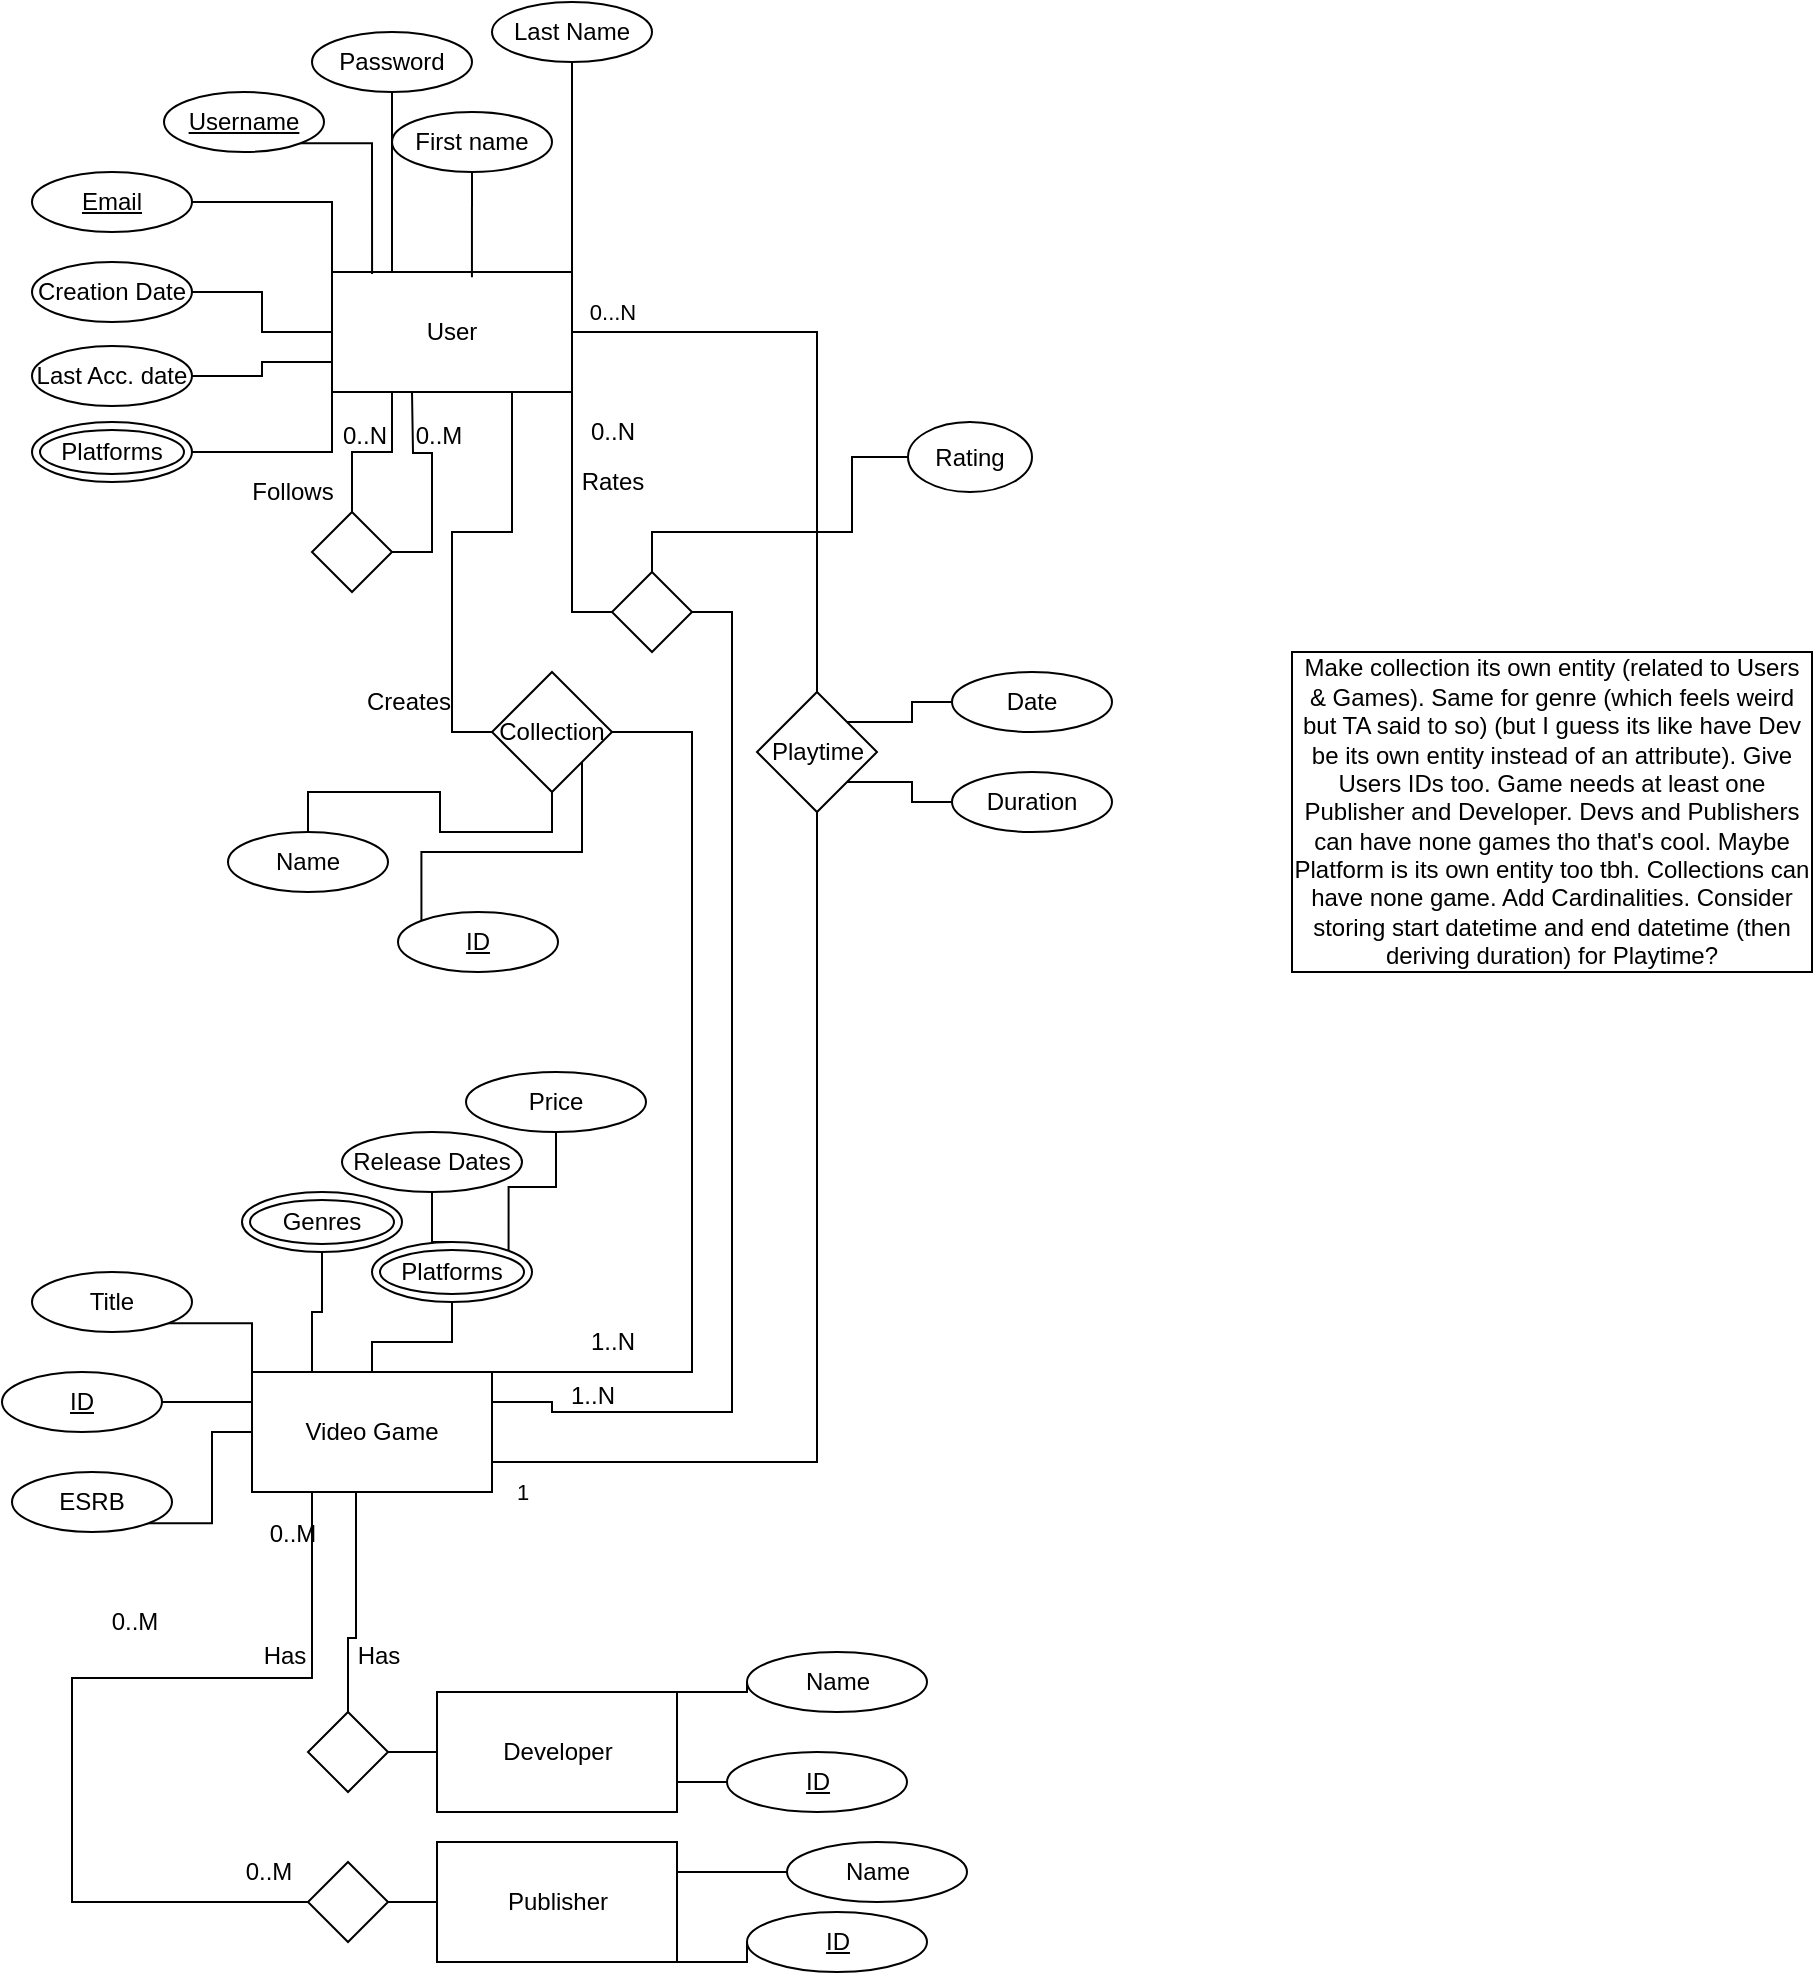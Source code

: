 <mxfile version="24.7.13">
  <diagram name="Page-1" id="Kcub2-hbG7lm7rp7ma1w">
    <mxGraphModel dx="1050" dy="529" grid="1" gridSize="10" guides="1" tooltips="1" connect="1" arrows="1" fold="1" page="1" pageScale="1" pageWidth="850" pageHeight="1100" math="0" shadow="0">
      <root>
        <mxCell id="0" />
        <mxCell id="1" parent="0" />
        <mxCell id="kYGGj88pUF9KkugqEUm3-1" style="edgeStyle=orthogonalEdgeStyle;rounded=0;orthogonalLoop=1;jettySize=auto;html=1;exitX=0.25;exitY=1;exitDx=0;exitDy=0;entryX=0.5;entryY=0;entryDx=0;entryDy=0;endArrow=none;endFill=0;" edge="1" parent="1" source="kYGGj88pUF9KkugqEUm3-5" target="kYGGj88pUF9KkugqEUm3-58">
          <mxGeometry relative="1" as="geometry" />
        </mxCell>
        <mxCell id="kYGGj88pUF9KkugqEUm3-2" style="edgeStyle=orthogonalEdgeStyle;rounded=0;orthogonalLoop=1;jettySize=auto;html=1;exitX=1;exitY=1;exitDx=0;exitDy=0;entryX=0;entryY=0.5;entryDx=0;entryDy=0;endArrow=none;endFill=0;" edge="1" parent="1" source="kYGGj88pUF9KkugqEUm3-5" target="kYGGj88pUF9KkugqEUm3-63">
          <mxGeometry relative="1" as="geometry" />
        </mxCell>
        <mxCell id="kYGGj88pUF9KkugqEUm3-3" style="edgeStyle=orthogonalEdgeStyle;rounded=0;orthogonalLoop=1;jettySize=auto;html=1;exitX=0.75;exitY=1;exitDx=0;exitDy=0;entryX=0;entryY=0.5;entryDx=0;entryDy=0;endArrow=none;endFill=0;" edge="1" parent="1" source="kYGGj88pUF9KkugqEUm3-5" target="kYGGj88pUF9KkugqEUm3-72">
          <mxGeometry relative="1" as="geometry" />
        </mxCell>
        <mxCell id="kYGGj88pUF9KkugqEUm3-4" style="edgeStyle=orthogonalEdgeStyle;rounded=0;orthogonalLoop=1;jettySize=auto;html=1;exitX=1;exitY=0.5;exitDx=0;exitDy=0;entryX=0.5;entryY=0;entryDx=0;entryDy=0;endArrow=none;endFill=0;" edge="1" parent="1" source="kYGGj88pUF9KkugqEUm3-5" target="kYGGj88pUF9KkugqEUm3-77">
          <mxGeometry relative="1" as="geometry" />
        </mxCell>
        <mxCell id="kYGGj88pUF9KkugqEUm3-84" value="0...N" style="edgeLabel;html=1;align=center;verticalAlign=middle;resizable=0;points=[];" vertex="1" connectable="0" parent="kYGGj88pUF9KkugqEUm3-4">
          <mxGeometry x="-0.907" y="5" relative="1" as="geometry">
            <mxPoint x="6" y="-5" as="offset" />
          </mxGeometry>
        </mxCell>
        <mxCell id="kYGGj88pUF9KkugqEUm3-5" value="User" style="rounded=0;whiteSpace=wrap;html=1;" vertex="1" parent="1">
          <mxGeometry x="190" y="160" width="120" height="60" as="geometry" />
        </mxCell>
        <mxCell id="kYGGj88pUF9KkugqEUm3-6" value="&lt;u&gt;Username&lt;/u&gt;" style="ellipse;whiteSpace=wrap;html=1;" vertex="1" parent="1">
          <mxGeometry x="106" y="70" width="80" height="30" as="geometry" />
        </mxCell>
        <mxCell id="kYGGj88pUF9KkugqEUm3-7" style="edgeStyle=orthogonalEdgeStyle;rounded=0;orthogonalLoop=1;jettySize=auto;html=1;exitX=0.5;exitY=1;exitDx=0;exitDy=0;entryX=0.25;entryY=0;entryDx=0;entryDy=0;endArrow=none;endFill=0;" edge="1" parent="1" source="kYGGj88pUF9KkugqEUm3-8" target="kYGGj88pUF9KkugqEUm3-5">
          <mxGeometry relative="1" as="geometry" />
        </mxCell>
        <mxCell id="kYGGj88pUF9KkugqEUm3-8" value="&lt;div&gt;Password&lt;/div&gt;" style="ellipse;whiteSpace=wrap;html=1;" vertex="1" parent="1">
          <mxGeometry x="180" y="40" width="80" height="30" as="geometry" />
        </mxCell>
        <mxCell id="kYGGj88pUF9KkugqEUm3-9" value="First name" style="ellipse;whiteSpace=wrap;html=1;" vertex="1" parent="1">
          <mxGeometry x="220" y="80" width="80" height="30" as="geometry" />
        </mxCell>
        <mxCell id="kYGGj88pUF9KkugqEUm3-10" style="edgeStyle=orthogonalEdgeStyle;rounded=0;orthogonalLoop=1;jettySize=auto;html=1;exitX=0.5;exitY=1;exitDx=0;exitDy=0;entryX=1;entryY=0;entryDx=0;entryDy=0;curved=0;endArrow=none;endFill=0;" edge="1" parent="1" source="kYGGj88pUF9KkugqEUm3-11" target="kYGGj88pUF9KkugqEUm3-5">
          <mxGeometry relative="1" as="geometry" />
        </mxCell>
        <mxCell id="kYGGj88pUF9KkugqEUm3-11" value="&lt;div&gt;Last Name&lt;/div&gt;" style="ellipse;whiteSpace=wrap;html=1;" vertex="1" parent="1">
          <mxGeometry x="270" y="25" width="80" height="30" as="geometry" />
        </mxCell>
        <mxCell id="kYGGj88pUF9KkugqEUm3-12" style="edgeStyle=orthogonalEdgeStyle;rounded=0;orthogonalLoop=1;jettySize=auto;html=1;exitX=1;exitY=0.5;exitDx=0;exitDy=0;entryX=0;entryY=0;entryDx=0;entryDy=0;endArrow=none;endFill=0;" edge="1" parent="1" source="kYGGj88pUF9KkugqEUm3-13" target="kYGGj88pUF9KkugqEUm3-5">
          <mxGeometry relative="1" as="geometry" />
        </mxCell>
        <mxCell id="kYGGj88pUF9KkugqEUm3-13" value="&lt;u&gt;Email&lt;/u&gt;" style="ellipse;whiteSpace=wrap;html=1;" vertex="1" parent="1">
          <mxGeometry x="40" y="110" width="80" height="30" as="geometry" />
        </mxCell>
        <mxCell id="kYGGj88pUF9KkugqEUm3-14" style="edgeStyle=orthogonalEdgeStyle;rounded=0;orthogonalLoop=1;jettySize=auto;html=1;exitX=1;exitY=0.5;exitDx=0;exitDy=0;entryX=0;entryY=0.5;entryDx=0;entryDy=0;endArrow=none;endFill=0;" edge="1" parent="1" source="kYGGj88pUF9KkugqEUm3-15" target="kYGGj88pUF9KkugqEUm3-5">
          <mxGeometry relative="1" as="geometry" />
        </mxCell>
        <mxCell id="kYGGj88pUF9KkugqEUm3-15" value="Creation Date" style="ellipse;whiteSpace=wrap;html=1;" vertex="1" parent="1">
          <mxGeometry x="40" y="155" width="80" height="30" as="geometry" />
        </mxCell>
        <mxCell id="kYGGj88pUF9KkugqEUm3-16" style="edgeStyle=orthogonalEdgeStyle;rounded=0;orthogonalLoop=1;jettySize=auto;html=1;exitX=1;exitY=0.5;exitDx=0;exitDy=0;entryX=0;entryY=0.75;entryDx=0;entryDy=0;endArrow=none;endFill=0;" edge="1" parent="1" source="kYGGj88pUF9KkugqEUm3-17" target="kYGGj88pUF9KkugqEUm3-5">
          <mxGeometry relative="1" as="geometry" />
        </mxCell>
        <mxCell id="kYGGj88pUF9KkugqEUm3-17" value="Last Acc. date" style="ellipse;whiteSpace=wrap;html=1;" vertex="1" parent="1">
          <mxGeometry x="40" y="197" width="80" height="30" as="geometry" />
        </mxCell>
        <mxCell id="kYGGj88pUF9KkugqEUm3-18" style="edgeStyle=orthogonalEdgeStyle;rounded=0;orthogonalLoop=1;jettySize=auto;html=1;exitX=1;exitY=0.5;exitDx=0;exitDy=0;entryX=0;entryY=1;entryDx=0;entryDy=0;endArrow=none;endFill=0;" edge="1" parent="1" source="kYGGj88pUF9KkugqEUm3-19" target="kYGGj88pUF9KkugqEUm3-5">
          <mxGeometry relative="1" as="geometry" />
        </mxCell>
        <mxCell id="kYGGj88pUF9KkugqEUm3-19" value="Platforms" style="ellipse;shape=doubleEllipse;whiteSpace=wrap;html=1;" vertex="1" parent="1">
          <mxGeometry x="40" y="235" width="80" height="30" as="geometry" />
        </mxCell>
        <mxCell id="kYGGj88pUF9KkugqEUm3-20" style="edgeStyle=orthogonalEdgeStyle;rounded=0;orthogonalLoop=1;jettySize=auto;html=1;exitX=1;exitY=1;exitDx=0;exitDy=0;entryX=0.167;entryY=0.017;entryDx=0;entryDy=0;entryPerimeter=0;endArrow=none;endFill=0;" edge="1" parent="1" source="kYGGj88pUF9KkugqEUm3-6" target="kYGGj88pUF9KkugqEUm3-5">
          <mxGeometry relative="1" as="geometry" />
        </mxCell>
        <mxCell id="kYGGj88pUF9KkugqEUm3-21" style="edgeStyle=orthogonalEdgeStyle;rounded=0;orthogonalLoop=1;jettySize=auto;html=1;exitX=0.5;exitY=1;exitDx=0;exitDy=0;endArrow=none;endFill=0;entryX=0.583;entryY=0.044;entryDx=0;entryDy=0;entryPerimeter=0;" edge="1" parent="1" source="kYGGj88pUF9KkugqEUm3-9" target="kYGGj88pUF9KkugqEUm3-5">
          <mxGeometry relative="1" as="geometry">
            <mxPoint x="240" y="160" as="targetPoint" />
          </mxGeometry>
        </mxCell>
        <mxCell id="kYGGj88pUF9KkugqEUm3-22" style="edgeStyle=orthogonalEdgeStyle;rounded=0;orthogonalLoop=1;jettySize=auto;html=1;exitX=0.25;exitY=1;exitDx=0;exitDy=0;entryX=0;entryY=0.5;entryDx=0;entryDy=0;endArrow=none;endFill=0;" edge="1" parent="1" source="kYGGj88pUF9KkugqEUm3-24" target="kYGGj88pUF9KkugqEUm3-52">
          <mxGeometry relative="1" as="geometry">
            <Array as="points">
              <mxPoint x="180" y="863" />
              <mxPoint x="60" y="863" />
              <mxPoint x="60" y="975" />
            </Array>
          </mxGeometry>
        </mxCell>
        <mxCell id="kYGGj88pUF9KkugqEUm3-23" style="edgeStyle=orthogonalEdgeStyle;rounded=0;orthogonalLoop=1;jettySize=auto;html=1;exitX=1.14;exitY=-0.2;exitDx=0;exitDy=0;entryX=0.5;entryY=0;entryDx=0;entryDy=0;endArrow=none;endFill=0;exitPerimeter=0;" edge="1" parent="1" source="kYGGj88pUF9KkugqEUm3-66" target="kYGGj88pUF9KkugqEUm3-50">
          <mxGeometry relative="1" as="geometry" />
        </mxCell>
        <mxCell id="kYGGj88pUF9KkugqEUm3-24" value="Video Game" style="rounded=0;whiteSpace=wrap;html=1;" vertex="1" parent="1">
          <mxGeometry x="150" y="710" width="120" height="60" as="geometry" />
        </mxCell>
        <mxCell id="kYGGj88pUF9KkugqEUm3-25" style="edgeStyle=orthogonalEdgeStyle;rounded=0;orthogonalLoop=1;jettySize=auto;html=1;exitX=1;exitY=1;exitDx=0;exitDy=0;entryX=0;entryY=0;entryDx=0;entryDy=0;endArrow=none;endFill=0;" edge="1" parent="1" source="kYGGj88pUF9KkugqEUm3-26" target="kYGGj88pUF9KkugqEUm3-24">
          <mxGeometry relative="1" as="geometry" />
        </mxCell>
        <mxCell id="kYGGj88pUF9KkugqEUm3-26" value="Title" style="ellipse;whiteSpace=wrap;html=1;" vertex="1" parent="1">
          <mxGeometry x="40" y="660" width="80" height="30" as="geometry" />
        </mxCell>
        <mxCell id="kYGGj88pUF9KkugqEUm3-27" style="edgeStyle=orthogonalEdgeStyle;rounded=0;orthogonalLoop=1;jettySize=auto;html=1;exitX=0.5;exitY=1;exitDx=0;exitDy=0;entryX=0.25;entryY=0;entryDx=0;entryDy=0;endArrow=none;endFill=0;" edge="1" parent="1" source="kYGGj88pUF9KkugqEUm3-28" target="kYGGj88pUF9KkugqEUm3-24">
          <mxGeometry relative="1" as="geometry" />
        </mxCell>
        <mxCell id="kYGGj88pUF9KkugqEUm3-28" value="Genres" style="ellipse;shape=doubleEllipse;whiteSpace=wrap;html=1;" vertex="1" parent="1">
          <mxGeometry x="145" y="620" width="80" height="30" as="geometry" />
        </mxCell>
        <mxCell id="kYGGj88pUF9KkugqEUm3-29" style="edgeStyle=orthogonalEdgeStyle;rounded=0;orthogonalLoop=1;jettySize=auto;html=1;exitX=1;exitY=0;exitDx=0;exitDy=0;entryX=0.5;entryY=1;entryDx=0;entryDy=0;endArrow=none;endFill=0;" edge="1" parent="1" source="kYGGj88pUF9KkugqEUm3-32" target="kYGGj88pUF9KkugqEUm3-34">
          <mxGeometry relative="1" as="geometry" />
        </mxCell>
        <mxCell id="kYGGj88pUF9KkugqEUm3-30" style="edgeStyle=orthogonalEdgeStyle;rounded=0;orthogonalLoop=1;jettySize=auto;html=1;exitX=0.5;exitY=1;exitDx=0;exitDy=0;entryX=0.5;entryY=0;entryDx=0;entryDy=0;endArrow=none;endFill=0;" edge="1" parent="1" source="kYGGj88pUF9KkugqEUm3-32" target="kYGGj88pUF9KkugqEUm3-24">
          <mxGeometry relative="1" as="geometry" />
        </mxCell>
        <mxCell id="kYGGj88pUF9KkugqEUm3-31" style="edgeStyle=orthogonalEdgeStyle;rounded=0;orthogonalLoop=1;jettySize=auto;html=1;exitX=0.5;exitY=0;exitDx=0;exitDy=0;entryX=0.5;entryY=1;entryDx=0;entryDy=0;endArrow=none;endFill=0;" edge="1" parent="1" source="kYGGj88pUF9KkugqEUm3-32" target="kYGGj88pUF9KkugqEUm3-42">
          <mxGeometry relative="1" as="geometry" />
        </mxCell>
        <mxCell id="kYGGj88pUF9KkugqEUm3-32" value="Platforms" style="ellipse;shape=doubleEllipse;whiteSpace=wrap;html=1;" vertex="1" parent="1">
          <mxGeometry x="210" y="645" width="80" height="30" as="geometry" />
        </mxCell>
        <mxCell id="kYGGj88pUF9KkugqEUm3-33" value="Name" style="ellipse;whiteSpace=wrap;html=1;" vertex="1" parent="1">
          <mxGeometry x="397.5" y="850" width="90" height="30" as="geometry" />
        </mxCell>
        <mxCell id="kYGGj88pUF9KkugqEUm3-34" value="&lt;div&gt;Price&lt;/div&gt;" style="ellipse;whiteSpace=wrap;html=1;" vertex="1" parent="1">
          <mxGeometry x="257" y="560" width="90" height="30" as="geometry" />
        </mxCell>
        <mxCell id="kYGGj88pUF9KkugqEUm3-35" style="edgeStyle=orthogonalEdgeStyle;rounded=0;orthogonalLoop=1;jettySize=auto;html=1;exitX=1;exitY=1;exitDx=0;exitDy=0;entryX=0;entryY=0.5;entryDx=0;entryDy=0;endArrow=none;endFill=0;" edge="1" parent="1" source="kYGGj88pUF9KkugqEUm3-36" target="kYGGj88pUF9KkugqEUm3-24">
          <mxGeometry relative="1" as="geometry" />
        </mxCell>
        <mxCell id="kYGGj88pUF9KkugqEUm3-36" value="ESRB" style="ellipse;whiteSpace=wrap;html=1;" vertex="1" parent="1">
          <mxGeometry x="30" y="760" width="80" height="30" as="geometry" />
        </mxCell>
        <mxCell id="kYGGj88pUF9KkugqEUm3-37" style="edgeStyle=orthogonalEdgeStyle;rounded=0;orthogonalLoop=1;jettySize=auto;html=1;exitX=1;exitY=0;exitDx=0;exitDy=0;entryX=0;entryY=0.5;entryDx=0;entryDy=0;endArrow=none;endFill=0;" edge="1" parent="1" source="kYGGj88pUF9KkugqEUm3-38" target="kYGGj88pUF9KkugqEUm3-33">
          <mxGeometry relative="1" as="geometry" />
        </mxCell>
        <mxCell id="kYGGj88pUF9KkugqEUm3-38" value="Developer" style="rounded=0;whiteSpace=wrap;html=1;" vertex="1" parent="1">
          <mxGeometry x="242.5" y="870" width="120" height="60" as="geometry" />
        </mxCell>
        <mxCell id="kYGGj88pUF9KkugqEUm3-39" style="edgeStyle=orthogonalEdgeStyle;rounded=0;orthogonalLoop=1;jettySize=auto;html=1;exitX=1;exitY=0.25;exitDx=0;exitDy=0;entryX=0;entryY=0.5;entryDx=0;entryDy=0;endArrow=none;endFill=0;" edge="1" parent="1" source="kYGGj88pUF9KkugqEUm3-41" target="kYGGj88pUF9KkugqEUm3-47">
          <mxGeometry relative="1" as="geometry" />
        </mxCell>
        <mxCell id="kYGGj88pUF9KkugqEUm3-40" style="edgeStyle=orthogonalEdgeStyle;rounded=0;orthogonalLoop=1;jettySize=auto;html=1;exitX=1;exitY=1;exitDx=0;exitDy=0;entryX=0;entryY=0.5;entryDx=0;entryDy=0;endArrow=none;endFill=0;" edge="1" parent="1" source="kYGGj88pUF9KkugqEUm3-41" target="kYGGj88pUF9KkugqEUm3-48">
          <mxGeometry relative="1" as="geometry" />
        </mxCell>
        <mxCell id="kYGGj88pUF9KkugqEUm3-41" value="Publisher" style="rounded=0;whiteSpace=wrap;html=1;" vertex="1" parent="1">
          <mxGeometry x="242.5" y="945" width="120" height="60" as="geometry" />
        </mxCell>
        <mxCell id="kYGGj88pUF9KkugqEUm3-42" value="Release Dates" style="ellipse;whiteSpace=wrap;html=1;" vertex="1" parent="1">
          <mxGeometry x="195" y="590" width="90" height="30" as="geometry" />
        </mxCell>
        <mxCell id="kYGGj88pUF9KkugqEUm3-43" style="edgeStyle=orthogonalEdgeStyle;rounded=0;orthogonalLoop=1;jettySize=auto;html=1;exitX=1;exitY=0.5;exitDx=0;exitDy=0;entryX=0;entryY=0.25;entryDx=0;entryDy=0;endArrow=none;endFill=0;" edge="1" parent="1" source="kYGGj88pUF9KkugqEUm3-44" target="kYGGj88pUF9KkugqEUm3-24">
          <mxGeometry relative="1" as="geometry" />
        </mxCell>
        <mxCell id="kYGGj88pUF9KkugqEUm3-44" value="&lt;u&gt;ID&lt;/u&gt;" style="ellipse;whiteSpace=wrap;html=1;" vertex="1" parent="1">
          <mxGeometry x="25" y="710" width="80" height="30" as="geometry" />
        </mxCell>
        <mxCell id="kYGGj88pUF9KkugqEUm3-45" style="edgeStyle=orthogonalEdgeStyle;rounded=0;orthogonalLoop=1;jettySize=auto;html=1;exitX=0;exitY=0.5;exitDx=0;exitDy=0;entryX=1;entryY=0.75;entryDx=0;entryDy=0;endArrow=none;endFill=0;" edge="1" parent="1" source="kYGGj88pUF9KkugqEUm3-46" target="kYGGj88pUF9KkugqEUm3-38">
          <mxGeometry relative="1" as="geometry" />
        </mxCell>
        <mxCell id="kYGGj88pUF9KkugqEUm3-46" value="&lt;u&gt;ID&lt;/u&gt;" style="ellipse;whiteSpace=wrap;html=1;" vertex="1" parent="1">
          <mxGeometry x="387.5" y="900" width="90" height="30" as="geometry" />
        </mxCell>
        <mxCell id="kYGGj88pUF9KkugqEUm3-47" value="Name" style="ellipse;whiteSpace=wrap;html=1;" vertex="1" parent="1">
          <mxGeometry x="417.5" y="945" width="90" height="30" as="geometry" />
        </mxCell>
        <mxCell id="kYGGj88pUF9KkugqEUm3-48" value="&lt;u&gt;ID&lt;/u&gt;" style="ellipse;whiteSpace=wrap;html=1;" vertex="1" parent="1">
          <mxGeometry x="397.5" y="980" width="90" height="30" as="geometry" />
        </mxCell>
        <mxCell id="kYGGj88pUF9KkugqEUm3-49" style="edgeStyle=orthogonalEdgeStyle;rounded=0;orthogonalLoop=1;jettySize=auto;html=1;exitX=1;exitY=0.5;exitDx=0;exitDy=0;entryX=0;entryY=0.5;entryDx=0;entryDy=0;endArrow=none;endFill=0;" edge="1" parent="1" source="kYGGj88pUF9KkugqEUm3-50" target="kYGGj88pUF9KkugqEUm3-38">
          <mxGeometry relative="1" as="geometry" />
        </mxCell>
        <mxCell id="kYGGj88pUF9KkugqEUm3-50" value="" style="rhombus;whiteSpace=wrap;html=1;" vertex="1" parent="1">
          <mxGeometry x="178" y="880" width="40" height="40" as="geometry" />
        </mxCell>
        <mxCell id="kYGGj88pUF9KkugqEUm3-51" style="edgeStyle=orthogonalEdgeStyle;rounded=0;orthogonalLoop=1;jettySize=auto;html=1;exitX=1;exitY=0.5;exitDx=0;exitDy=0;entryX=0;entryY=0.5;entryDx=0;entryDy=0;endArrow=none;endFill=0;" edge="1" parent="1" source="kYGGj88pUF9KkugqEUm3-52" target="kYGGj88pUF9KkugqEUm3-41">
          <mxGeometry relative="1" as="geometry" />
        </mxCell>
        <mxCell id="kYGGj88pUF9KkugqEUm3-52" value="" style="rhombus;whiteSpace=wrap;html=1;" vertex="1" parent="1">
          <mxGeometry x="178" y="955" width="40" height="40" as="geometry" />
        </mxCell>
        <mxCell id="kYGGj88pUF9KkugqEUm3-53" value="Has" style="text;html=1;align=center;verticalAlign=middle;resizable=0;points=[];autosize=1;strokeColor=none;fillColor=none;" vertex="1" parent="1">
          <mxGeometry x="192.5" y="837" width="40" height="30" as="geometry" />
        </mxCell>
        <mxCell id="kYGGj88pUF9KkugqEUm3-54" value="Has" style="text;html=1;align=center;verticalAlign=middle;resizable=0;points=[];autosize=1;strokeColor=none;fillColor=none;" vertex="1" parent="1">
          <mxGeometry x="146" y="837" width="40" height="30" as="geometry" />
        </mxCell>
        <mxCell id="kYGGj88pUF9KkugqEUm3-55" value="1..N" style="text;html=1;align=center;verticalAlign=middle;resizable=0;points=[];autosize=1;strokeColor=none;fillColor=none;" vertex="1" parent="1">
          <mxGeometry x="310" y="680" width="40" height="30" as="geometry" />
        </mxCell>
        <mxCell id="kYGGj88pUF9KkugqEUm3-56" value="1..N" style="text;html=1;align=center;verticalAlign=middle;resizable=0;points=[];autosize=1;strokeColor=none;fillColor=none;" vertex="1" parent="1">
          <mxGeometry x="300" y="707" width="40" height="30" as="geometry" />
        </mxCell>
        <mxCell id="kYGGj88pUF9KkugqEUm3-57" style="edgeStyle=orthogonalEdgeStyle;rounded=0;orthogonalLoop=1;jettySize=auto;html=1;exitX=1;exitY=0.5;exitDx=0;exitDy=0;endArrow=none;endFill=0;" edge="1" parent="1" source="kYGGj88pUF9KkugqEUm3-58">
          <mxGeometry relative="1" as="geometry">
            <mxPoint x="230" y="220" as="targetPoint" />
          </mxGeometry>
        </mxCell>
        <mxCell id="kYGGj88pUF9KkugqEUm3-58" value="" style="rhombus;whiteSpace=wrap;html=1;" vertex="1" parent="1">
          <mxGeometry x="180" y="280" width="40" height="40" as="geometry" />
        </mxCell>
        <mxCell id="kYGGj88pUF9KkugqEUm3-59" value="Follows" style="text;html=1;align=center;verticalAlign=middle;resizable=0;points=[];autosize=1;strokeColor=none;fillColor=none;" vertex="1" parent="1">
          <mxGeometry x="140" y="255" width="60" height="30" as="geometry" />
        </mxCell>
        <mxCell id="kYGGj88pUF9KkugqEUm3-60" value="0..M" style="text;html=1;align=center;verticalAlign=middle;resizable=0;points=[];autosize=1;strokeColor=none;fillColor=none;" vertex="1" parent="1">
          <mxGeometry x="218" y="227" width="50" height="30" as="geometry" />
        </mxCell>
        <mxCell id="kYGGj88pUF9KkugqEUm3-61" value="0..N" style="text;html=1;align=center;verticalAlign=middle;resizable=0;points=[];autosize=1;strokeColor=none;fillColor=none;" vertex="1" parent="1">
          <mxGeometry x="186" y="227" width="40" height="30" as="geometry" />
        </mxCell>
        <mxCell id="kYGGj88pUF9KkugqEUm3-62" style="edgeStyle=orthogonalEdgeStyle;rounded=0;orthogonalLoop=1;jettySize=auto;html=1;exitX=1;exitY=0.5;exitDx=0;exitDy=0;entryX=1;entryY=0.25;entryDx=0;entryDy=0;endArrow=none;endFill=0;" edge="1" parent="1" source="kYGGj88pUF9KkugqEUm3-63" target="kYGGj88pUF9KkugqEUm3-24">
          <mxGeometry relative="1" as="geometry">
            <Array as="points">
              <mxPoint x="390" y="330" />
              <mxPoint x="390" y="730" />
              <mxPoint x="300" y="730" />
              <mxPoint x="300" y="725" />
            </Array>
          </mxGeometry>
        </mxCell>
        <mxCell id="kYGGj88pUF9KkugqEUm3-83" style="edgeStyle=orthogonalEdgeStyle;rounded=0;orthogonalLoop=1;jettySize=auto;html=1;exitX=0.5;exitY=0;exitDx=0;exitDy=0;entryX=0;entryY=0.5;entryDx=0;entryDy=0;endArrow=none;endFill=0;" edge="1" parent="1" source="kYGGj88pUF9KkugqEUm3-63" target="kYGGj88pUF9KkugqEUm3-82">
          <mxGeometry relative="1" as="geometry">
            <Array as="points">
              <mxPoint x="350" y="290" />
              <mxPoint x="450" y="290" />
              <mxPoint x="450" y="253" />
            </Array>
          </mxGeometry>
        </mxCell>
        <mxCell id="kYGGj88pUF9KkugqEUm3-63" value="" style="rhombus;whiteSpace=wrap;html=1;" vertex="1" parent="1">
          <mxGeometry x="330" y="310" width="40" height="40" as="geometry" />
        </mxCell>
        <mxCell id="kYGGj88pUF9KkugqEUm3-64" value="Rates" style="text;html=1;align=center;verticalAlign=middle;resizable=0;points=[];autosize=1;strokeColor=none;fillColor=none;" vertex="1" parent="1">
          <mxGeometry x="305" y="250" width="50" height="30" as="geometry" />
        </mxCell>
        <mxCell id="kYGGj88pUF9KkugqEUm3-65" value="0..N" style="text;html=1;align=center;verticalAlign=middle;resizable=0;points=[];autosize=1;strokeColor=none;fillColor=none;" vertex="1" parent="1">
          <mxGeometry x="310" y="225" width="40" height="30" as="geometry" />
        </mxCell>
        <mxCell id="kYGGj88pUF9KkugqEUm3-66" value="0..M" style="text;html=1;align=center;verticalAlign=middle;resizable=0;points=[];autosize=1;strokeColor=none;fillColor=none;" vertex="1" parent="1">
          <mxGeometry x="145" y="776" width="50" height="30" as="geometry" />
        </mxCell>
        <mxCell id="kYGGj88pUF9KkugqEUm3-67" value="0..M" style="text;html=1;align=center;verticalAlign=middle;resizable=0;points=[];autosize=1;strokeColor=none;fillColor=none;" vertex="1" parent="1">
          <mxGeometry x="65.5" y="820" width="50" height="30" as="geometry" />
        </mxCell>
        <mxCell id="kYGGj88pUF9KkugqEUm3-68" value="0..M" style="text;html=1;align=center;verticalAlign=middle;resizable=0;points=[];autosize=1;strokeColor=none;fillColor=none;" vertex="1" parent="1">
          <mxGeometry x="132.5" y="945" width="50" height="30" as="geometry" />
        </mxCell>
        <mxCell id="kYGGj88pUF9KkugqEUm3-69" style="edgeStyle=orthogonalEdgeStyle;rounded=0;orthogonalLoop=1;jettySize=auto;html=1;exitX=1;exitY=0.5;exitDx=0;exitDy=0;entryX=1;entryY=0;entryDx=0;entryDy=0;endArrow=none;endFill=0;" edge="1" parent="1" source="kYGGj88pUF9KkugqEUm3-72" target="kYGGj88pUF9KkugqEUm3-24">
          <mxGeometry relative="1" as="geometry">
            <Array as="points">
              <mxPoint x="370" y="390" />
              <mxPoint x="370" y="710" />
            </Array>
          </mxGeometry>
        </mxCell>
        <mxCell id="kYGGj88pUF9KkugqEUm3-70" style="edgeStyle=orthogonalEdgeStyle;rounded=0;orthogonalLoop=1;jettySize=auto;html=1;exitX=0.5;exitY=1;exitDx=0;exitDy=0;entryX=0.5;entryY=0;entryDx=0;entryDy=0;endArrow=none;endFill=0;" edge="1" parent="1" source="kYGGj88pUF9KkugqEUm3-72" target="kYGGj88pUF9KkugqEUm3-73">
          <mxGeometry relative="1" as="geometry" />
        </mxCell>
        <mxCell id="kYGGj88pUF9KkugqEUm3-71" style="edgeStyle=orthogonalEdgeStyle;rounded=0;orthogonalLoop=1;jettySize=auto;html=1;exitX=1;exitY=1;exitDx=0;exitDy=0;entryX=0;entryY=0;entryDx=0;entryDy=0;endArrow=none;endFill=0;" edge="1" parent="1" source="kYGGj88pUF9KkugqEUm3-72" target="kYGGj88pUF9KkugqEUm3-74">
          <mxGeometry relative="1" as="geometry" />
        </mxCell>
        <mxCell id="kYGGj88pUF9KkugqEUm3-72" value="Collection" style="rhombus;whiteSpace=wrap;html=1;" vertex="1" parent="1">
          <mxGeometry x="270" y="360" width="60" height="60" as="geometry" />
        </mxCell>
        <mxCell id="kYGGj88pUF9KkugqEUm3-73" value="Name" style="ellipse;whiteSpace=wrap;html=1;" vertex="1" parent="1">
          <mxGeometry x="138" y="440" width="80" height="30" as="geometry" />
        </mxCell>
        <mxCell id="kYGGj88pUF9KkugqEUm3-74" value="&lt;u&gt;ID&lt;/u&gt;" style="ellipse;whiteSpace=wrap;html=1;" vertex="1" parent="1">
          <mxGeometry x="223" y="480" width="80" height="30" as="geometry" />
        </mxCell>
        <mxCell id="kYGGj88pUF9KkugqEUm3-75" value="Creates" style="text;html=1;align=center;verticalAlign=middle;resizable=0;points=[];autosize=1;strokeColor=none;fillColor=none;" vertex="1" parent="1">
          <mxGeometry x="193" y="360" width="70" height="30" as="geometry" />
        </mxCell>
        <mxCell id="kYGGj88pUF9KkugqEUm3-76" style="edgeStyle=orthogonalEdgeStyle;rounded=0;orthogonalLoop=1;jettySize=auto;html=1;exitX=0.5;exitY=1;exitDx=0;exitDy=0;entryX=1;entryY=0.75;entryDx=0;entryDy=0;endArrow=none;endFill=0;" edge="1" parent="1" source="kYGGj88pUF9KkugqEUm3-77" target="kYGGj88pUF9KkugqEUm3-24">
          <mxGeometry relative="1" as="geometry" />
        </mxCell>
        <mxCell id="kYGGj88pUF9KkugqEUm3-85" value="1" style="edgeLabel;html=1;align=center;verticalAlign=middle;resizable=0;points=[];" vertex="1" connectable="0" parent="kYGGj88pUF9KkugqEUm3-76">
          <mxGeometry x="0.897" y="3" relative="1" as="geometry">
            <mxPoint x="-10" y="12" as="offset" />
          </mxGeometry>
        </mxCell>
        <mxCell id="kYGGj88pUF9KkugqEUm3-77" value="Playtime" style="rhombus;whiteSpace=wrap;html=1;" vertex="1" parent="1">
          <mxGeometry x="402.5" y="370" width="60" height="60" as="geometry" />
        </mxCell>
        <mxCell id="kYGGj88pUF9KkugqEUm3-78" style="edgeStyle=orthogonalEdgeStyle;rounded=0;orthogonalLoop=1;jettySize=auto;html=1;exitX=0;exitY=0.5;exitDx=0;exitDy=0;entryX=1;entryY=0;entryDx=0;entryDy=0;endArrow=none;endFill=0;" edge="1" parent="1" source="kYGGj88pUF9KkugqEUm3-79" target="kYGGj88pUF9KkugqEUm3-77">
          <mxGeometry relative="1" as="geometry" />
        </mxCell>
        <mxCell id="kYGGj88pUF9KkugqEUm3-79" value="Date" style="ellipse;whiteSpace=wrap;html=1;" vertex="1" parent="1">
          <mxGeometry x="500" y="360" width="80" height="30" as="geometry" />
        </mxCell>
        <mxCell id="kYGGj88pUF9KkugqEUm3-80" style="edgeStyle=orthogonalEdgeStyle;rounded=0;orthogonalLoop=1;jettySize=auto;html=1;exitX=0;exitY=0.5;exitDx=0;exitDy=0;entryX=1;entryY=1;entryDx=0;entryDy=0;endArrow=none;endFill=0;" edge="1" parent="1" source="kYGGj88pUF9KkugqEUm3-81" target="kYGGj88pUF9KkugqEUm3-77">
          <mxGeometry relative="1" as="geometry" />
        </mxCell>
        <mxCell id="kYGGj88pUF9KkugqEUm3-81" value="Duration" style="ellipse;whiteSpace=wrap;html=1;" vertex="1" parent="1">
          <mxGeometry x="500" y="410" width="80" height="30" as="geometry" />
        </mxCell>
        <mxCell id="kYGGj88pUF9KkugqEUm3-82" value="Rating" style="ellipse;whiteSpace=wrap;html=1;" vertex="1" parent="1">
          <mxGeometry x="478" y="235" width="62" height="35" as="geometry" />
        </mxCell>
        <mxCell id="kYGGj88pUF9KkugqEUm3-86" value="Make collection its own entity (related to Users &amp;amp; Games). Same for genre (which feels weird but TA said to so) (but I guess its like have Dev be its own entity instead of an attribute). Give Users IDs too. Game needs at least one Publisher and Developer. Devs and Publishers can have none games tho that&#39;s cool. Maybe Platform is its own entity too tbh. Collections can have none game. Add Cardinalities. Consider storing start datetime and end datetime (then deriving duration) for Playtime?" style="rounded=0;whiteSpace=wrap;html=1;" vertex="1" parent="1">
          <mxGeometry x="670" y="350" width="260" height="160" as="geometry" />
        </mxCell>
      </root>
    </mxGraphModel>
  </diagram>
</mxfile>
